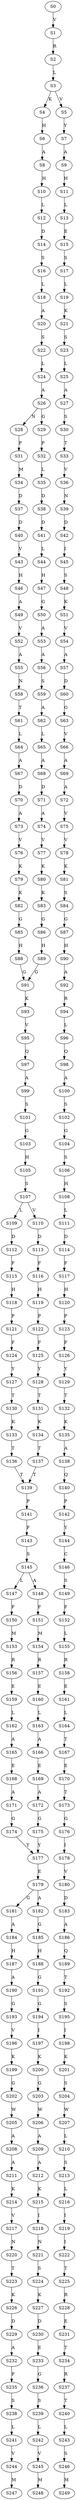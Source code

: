 strict digraph  {
	S0 -> S1 [ label = V ];
	S1 -> S2 [ label = R ];
	S2 -> S3 [ label = L ];
	S3 -> S4 [ label = K ];
	S3 -> S5 [ label = V ];
	S4 -> S6 [ label = H ];
	S5 -> S7 [ label = Y ];
	S6 -> S8 [ label = A ];
	S7 -> S9 [ label = A ];
	S8 -> S10 [ label = H ];
	S9 -> S11 [ label = H ];
	S10 -> S12 [ label = L ];
	S11 -> S13 [ label = L ];
	S12 -> S14 [ label = D ];
	S13 -> S15 [ label = E ];
	S14 -> S16 [ label = S ];
	S15 -> S17 [ label = S ];
	S16 -> S18 [ label = L ];
	S17 -> S19 [ label = L ];
	S18 -> S20 [ label = A ];
	S19 -> S21 [ label = K ];
	S20 -> S22 [ label = S ];
	S21 -> S23 [ label = S ];
	S22 -> S24 [ label = L ];
	S23 -> S25 [ label = L ];
	S24 -> S26 [ label = A ];
	S25 -> S27 [ label = A ];
	S26 -> S28 [ label = N ];
	S26 -> S29 [ label = G ];
	S27 -> S30 [ label = S ];
	S28 -> S31 [ label = P ];
	S29 -> S32 [ label = P ];
	S30 -> S33 [ label = T ];
	S31 -> S34 [ label = M ];
	S32 -> S35 [ label = L ];
	S33 -> S36 [ label = V ];
	S34 -> S37 [ label = D ];
	S35 -> S38 [ label = D ];
	S36 -> S39 [ label = N ];
	S37 -> S40 [ label = D ];
	S38 -> S41 [ label = D ];
	S39 -> S42 [ label = D ];
	S40 -> S43 [ label = V ];
	S41 -> S44 [ label = L ];
	S42 -> S45 [ label = I ];
	S43 -> S46 [ label = H ];
	S44 -> S47 [ label = H ];
	S45 -> S48 [ label = S ];
	S46 -> S49 [ label = A ];
	S47 -> S50 [ label = G ];
	S48 -> S51 [ label = K ];
	S49 -> S52 [ label = V ];
	S50 -> S53 [ label = A ];
	S51 -> S54 [ label = V ];
	S52 -> S55 [ label = A ];
	S53 -> S56 [ label = A ];
	S54 -> S57 [ label = A ];
	S55 -> S58 [ label = N ];
	S56 -> S59 [ label = S ];
	S57 -> S60 [ label = D ];
	S58 -> S61 [ label = T ];
	S59 -> S62 [ label = A ];
	S60 -> S63 [ label = G ];
	S61 -> S64 [ label = L ];
	S62 -> S65 [ label = L ];
	S63 -> S66 [ label = V ];
	S64 -> S67 [ label = A ];
	S65 -> S68 [ label = A ];
	S66 -> S69 [ label = A ];
	S67 -> S70 [ label = D ];
	S68 -> S71 [ label = D ];
	S69 -> S72 [ label = A ];
	S70 -> S73 [ label = A ];
	S71 -> S74 [ label = A ];
	S72 -> S75 [ label = V ];
	S73 -> S76 [ label = V ];
	S74 -> S77 [ label = V ];
	S75 -> S78 [ label = V ];
	S76 -> S79 [ label = K ];
	S77 -> S80 [ label = K ];
	S78 -> S81 [ label = K ];
	S79 -> S82 [ label = K ];
	S80 -> S83 [ label = K ];
	S81 -> S84 [ label = S ];
	S82 -> S85 [ label = G ];
	S83 -> S86 [ label = G ];
	S84 -> S87 [ label = G ];
	S85 -> S88 [ label = H ];
	S86 -> S89 [ label = H ];
	S87 -> S90 [ label = H ];
	S88 -> S91 [ label = G ];
	S89 -> S91 [ label = G ];
	S90 -> S92 [ label = A ];
	S91 -> S93 [ label = K ];
	S92 -> S94 [ label = R ];
	S93 -> S95 [ label = V ];
	S94 -> S96 [ label = L ];
	S95 -> S97 [ label = Q ];
	S96 -> S98 [ label = Q ];
	S97 -> S99 [ label = A ];
	S98 -> S100 [ label = A ];
	S99 -> S101 [ label = S ];
	S100 -> S102 [ label = S ];
	S101 -> S103 [ label = G ];
	S102 -> S104 [ label = G ];
	S103 -> S105 [ label = H ];
	S104 -> S106 [ label = S ];
	S105 -> S107 [ label = S ];
	S106 -> S108 [ label = H ];
	S107 -> S109 [ label = L ];
	S107 -> S110 [ label = V ];
	S108 -> S111 [ label = L ];
	S109 -> S112 [ label = D ];
	S110 -> S113 [ label = D ];
	S111 -> S114 [ label = D ];
	S112 -> S115 [ label = F ];
	S113 -> S116 [ label = F ];
	S114 -> S117 [ label = F ];
	S115 -> S118 [ label = H ];
	S116 -> S119 [ label = H ];
	S117 -> S120 [ label = H ];
	S118 -> S121 [ label = P ];
	S119 -> S122 [ label = P ];
	S120 -> S123 [ label = P ];
	S121 -> S124 [ label = F ];
	S122 -> S125 [ label = F ];
	S123 -> S126 [ label = F ];
	S124 -> S127 [ label = Y ];
	S125 -> S128 [ label = Y ];
	S126 -> S129 [ label = Y ];
	S127 -> S130 [ label = T ];
	S128 -> S131 [ label = T ];
	S129 -> S132 [ label = T ];
	S130 -> S133 [ label = K ];
	S131 -> S134 [ label = K ];
	S132 -> S135 [ label = K ];
	S133 -> S136 [ label = T ];
	S134 -> S137 [ label = T ];
	S135 -> S138 [ label = A ];
	S136 -> S139 [ label = T ];
	S137 -> S139 [ label = T ];
	S138 -> S140 [ label = Q ];
	S139 -> S141 [ label = P ];
	S140 -> S142 [ label = P ];
	S141 -> S143 [ label = F ];
	S142 -> S144 [ label = Y ];
	S143 -> S145 [ label = S ];
	S144 -> S146 [ label = C ];
	S145 -> S147 [ label = L ];
	S145 -> S148 [ label = A ];
	S146 -> S149 [ label = S ];
	S147 -> S150 [ label = F ];
	S148 -> S151 [ label = F ];
	S149 -> S152 [ label = F ];
	S150 -> S153 [ label = M ];
	S151 -> S154 [ label = M ];
	S152 -> S155 [ label = L ];
	S153 -> S156 [ label = R ];
	S154 -> S157 [ label = R ];
	S155 -> S158 [ label = R ];
	S156 -> S159 [ label = E ];
	S157 -> S160 [ label = E ];
	S158 -> S161 [ label = E ];
	S159 -> S162 [ label = L ];
	S160 -> S163 [ label = L ];
	S161 -> S164 [ label = L ];
	S162 -> S165 [ label = A ];
	S163 -> S166 [ label = A ];
	S164 -> S167 [ label = T ];
	S165 -> S168 [ label = E ];
	S166 -> S169 [ label = E ];
	S167 -> S170 [ label = E ];
	S168 -> S171 [ label = A ];
	S169 -> S172 [ label = A ];
	S170 -> S173 [ label = T ];
	S171 -> S174 [ label = G ];
	S172 -> S175 [ label = G ];
	S173 -> S176 [ label = G ];
	S174 -> S177 [ label = Y ];
	S175 -> S177 [ label = Y ];
	S176 -> S178 [ label = I ];
	S177 -> S179 [ label = E ];
	S178 -> S180 [ label = V ];
	S179 -> S181 [ label = G ];
	S179 -> S182 [ label = A ];
	S180 -> S183 [ label = D ];
	S181 -> S184 [ label = A ];
	S182 -> S185 [ label = G ];
	S183 -> S186 [ label = A ];
	S184 -> S187 [ label = H ];
	S185 -> S188 [ label = H ];
	S186 -> S189 [ label = Q ];
	S187 -> S190 [ label = A ];
	S188 -> S191 [ label = G ];
	S189 -> S192 [ label = T ];
	S190 -> S193 [ label = G ];
	S191 -> S194 [ label = G ];
	S192 -> S195 [ label = S ];
	S193 -> S196 [ label = V ];
	S194 -> S197 [ label = I ];
	S195 -> S198 [ label = I ];
	S196 -> S199 [ label = K ];
	S197 -> S200 [ label = K ];
	S198 -> S201 [ label = K ];
	S199 -> S202 [ label = G ];
	S200 -> S203 [ label = G ];
	S201 -> S204 [ label = S ];
	S202 -> S205 [ label = W ];
	S203 -> S206 [ label = W ];
	S204 -> S207 [ label = W ];
	S205 -> S208 [ label = A ];
	S206 -> S209 [ label = A ];
	S207 -> S210 [ label = L ];
	S208 -> S211 [ label = A ];
	S209 -> S212 [ label = A ];
	S210 -> S213 [ label = S ];
	S211 -> S214 [ label = K ];
	S212 -> S215 [ label = K ];
	S213 -> S216 [ label = L ];
	S214 -> S217 [ label = V ];
	S215 -> S218 [ label = I ];
	S216 -> S219 [ label = I ];
	S217 -> S220 [ label = N ];
	S218 -> S221 [ label = N ];
	S219 -> S222 [ label = I ];
	S220 -> S223 [ label = T ];
	S221 -> S224 [ label = S ];
	S222 -> S225 [ label = T ];
	S223 -> S226 [ label = K ];
	S224 -> S227 [ label = K ];
	S225 -> S228 [ label = R ];
	S226 -> S229 [ label = D ];
	S227 -> S230 [ label = D ];
	S228 -> S231 [ label = E ];
	S229 -> S232 [ label = A ];
	S230 -> S233 [ label = E ];
	S231 -> S234 [ label = T ];
	S232 -> S235 [ label = P ];
	S233 -> S236 [ label = G ];
	S234 -> S237 [ label = R ];
	S235 -> S238 [ label = S ];
	S236 -> S239 [ label = S ];
	S237 -> S240 [ label = T ];
	S238 -> S241 [ label = L ];
	S239 -> S242 [ label = L ];
	S240 -> S243 [ label = L ];
	S241 -> S244 [ label = V ];
	S242 -> S245 [ label = V ];
	S243 -> S246 [ label = S ];
	S244 -> S247 [ label = M ];
	S245 -> S248 [ label = M ];
	S246 -> S249 [ label = M ];
}
